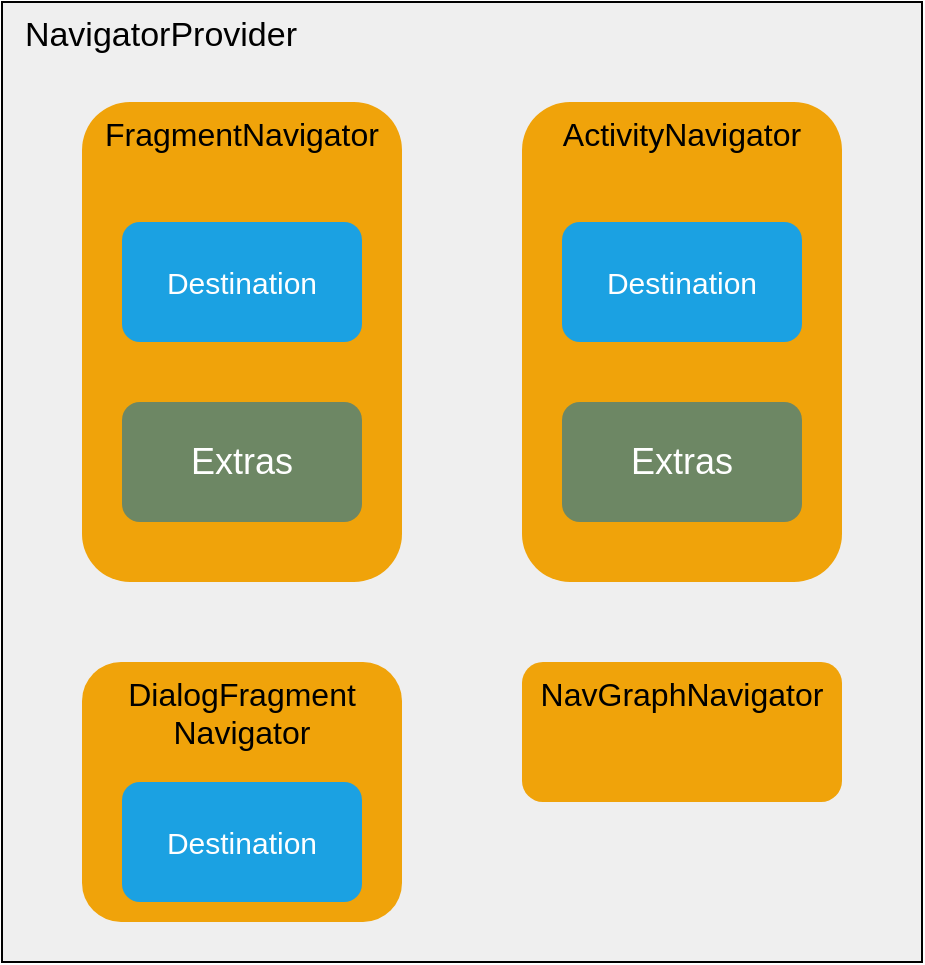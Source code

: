 <mxfile version="13.10.0" type="embed">
    <diagram id="NnzMYxwQgRXNJd0M3vTM" name="Page-1">
        <mxGraphModel dx="820" dy="574" grid="1" gridSize="10" guides="1" tooltips="1" connect="1" arrows="1" fold="1" page="1" pageScale="1" pageWidth="850" pageHeight="1100" math="0" shadow="0">
            <root>
                <mxCell id="0"/>
                <mxCell id="1" parent="0"/>
                <mxCell id="2" value="&lt;font color=&quot;#000000&quot; style=&quot;font-size: 17px&quot;&gt;&amp;nbsp; NavigatorProvider&lt;/font&gt;" style="rounded=0;whiteSpace=wrap;html=1;fillColor=#EFEFEF;verticalAlign=top;align=left;" vertex="1" parent="1">
                    <mxGeometry x="130" y="10" width="460" height="480" as="geometry"/>
                </mxCell>
                <mxCell id="3" value="&lt;font style=&quot;font-size: 16px&quot; color=&quot;#000000&quot;&gt;FragmentNavigator&lt;/font&gt;" style="rounded=1;whiteSpace=wrap;html=1;fillColor=#f0a30a;fontColor=#ffffff;verticalAlign=top;strokeColor=none;" vertex="1" parent="1">
                    <mxGeometry x="170" y="60" width="160" height="240" as="geometry"/>
                </mxCell>
                <mxCell id="4" value="&lt;font style=&quot;font-size: 16px&quot;&gt;NavGraphNavigator&lt;/font&gt;" style="rounded=1;whiteSpace=wrap;html=1;fillColor=#f0a30a;verticalAlign=top;strokeColor=none;fontColor=#000000;" vertex="1" parent="1">
                    <mxGeometry x="390" y="340" width="160" height="70" as="geometry"/>
                </mxCell>
                <mxCell id="5" value="&lt;font style=&quot;font-size: 16px&quot;&gt;ActivityNavigator&lt;/font&gt;" style="rounded=1;whiteSpace=wrap;html=1;fillColor=#f0a30a;verticalAlign=top;strokeColor=none;fontColor=#000000;" vertex="1" parent="1">
                    <mxGeometry x="390" y="60" width="160" height="240" as="geometry"/>
                </mxCell>
                <mxCell id="6" value="&lt;font style=&quot;font-size: 15px&quot;&gt;Destination&lt;/font&gt;" style="rounded=1;whiteSpace=wrap;html=1;fillColor=#1ba1e2;fontColor=#ffffff;strokeColor=none;" vertex="1" parent="1">
                    <mxGeometry x="190" y="120" width="120" height="60" as="geometry"/>
                </mxCell>
                <mxCell id="8" value="&lt;font style=&quot;font-size: 15px&quot;&gt;Destination&lt;/font&gt;" style="rounded=1;whiteSpace=wrap;html=1;fillColor=#1ba1e2;fontColor=#ffffff;strokeColor=none;" vertex="1" parent="1">
                    <mxGeometry x="410" y="120" width="120" height="60" as="geometry"/>
                </mxCell>
                <mxCell id="9" value="&lt;font style=&quot;font-size: 18px&quot;&gt;Extras&lt;/font&gt;" style="rounded=1;whiteSpace=wrap;html=1;fillColor=#6d8764;fontColor=#ffffff;strokeColor=none;" vertex="1" parent="1">
                    <mxGeometry x="190" y="210" width="120" height="60" as="geometry"/>
                </mxCell>
                <mxCell id="10" value="&lt;font style=&quot;font-size: 18px&quot;&gt;Extras&lt;/font&gt;" style="rounded=1;whiteSpace=wrap;html=1;fillColor=#6d8764;fontColor=#ffffff;strokeColor=none;" vertex="1" parent="1">
                    <mxGeometry x="410" y="210" width="120" height="60" as="geometry"/>
                </mxCell>
                <mxCell id="11" value="&lt;font style=&quot;font-size: 16px&quot;&gt;DialogFragment&lt;br&gt;Navigator&lt;/font&gt;" style="rounded=1;whiteSpace=wrap;html=1;fillColor=#f0a30a;verticalAlign=top;strokeColor=none;fontColor=#000000;" vertex="1" parent="1">
                    <mxGeometry x="170" y="340" width="160" height="130" as="geometry"/>
                </mxCell>
                <mxCell id="12" value="&lt;font style=&quot;font-size: 15px&quot;&gt;Destination&lt;/font&gt;" style="rounded=1;whiteSpace=wrap;html=1;fillColor=#1ba1e2;fontColor=#ffffff;strokeColor=none;" vertex="1" parent="1">
                    <mxGeometry x="190" y="400" width="120" height="60" as="geometry"/>
                </mxCell>
            </root>
        </mxGraphModel>
    </diagram>
</mxfile>